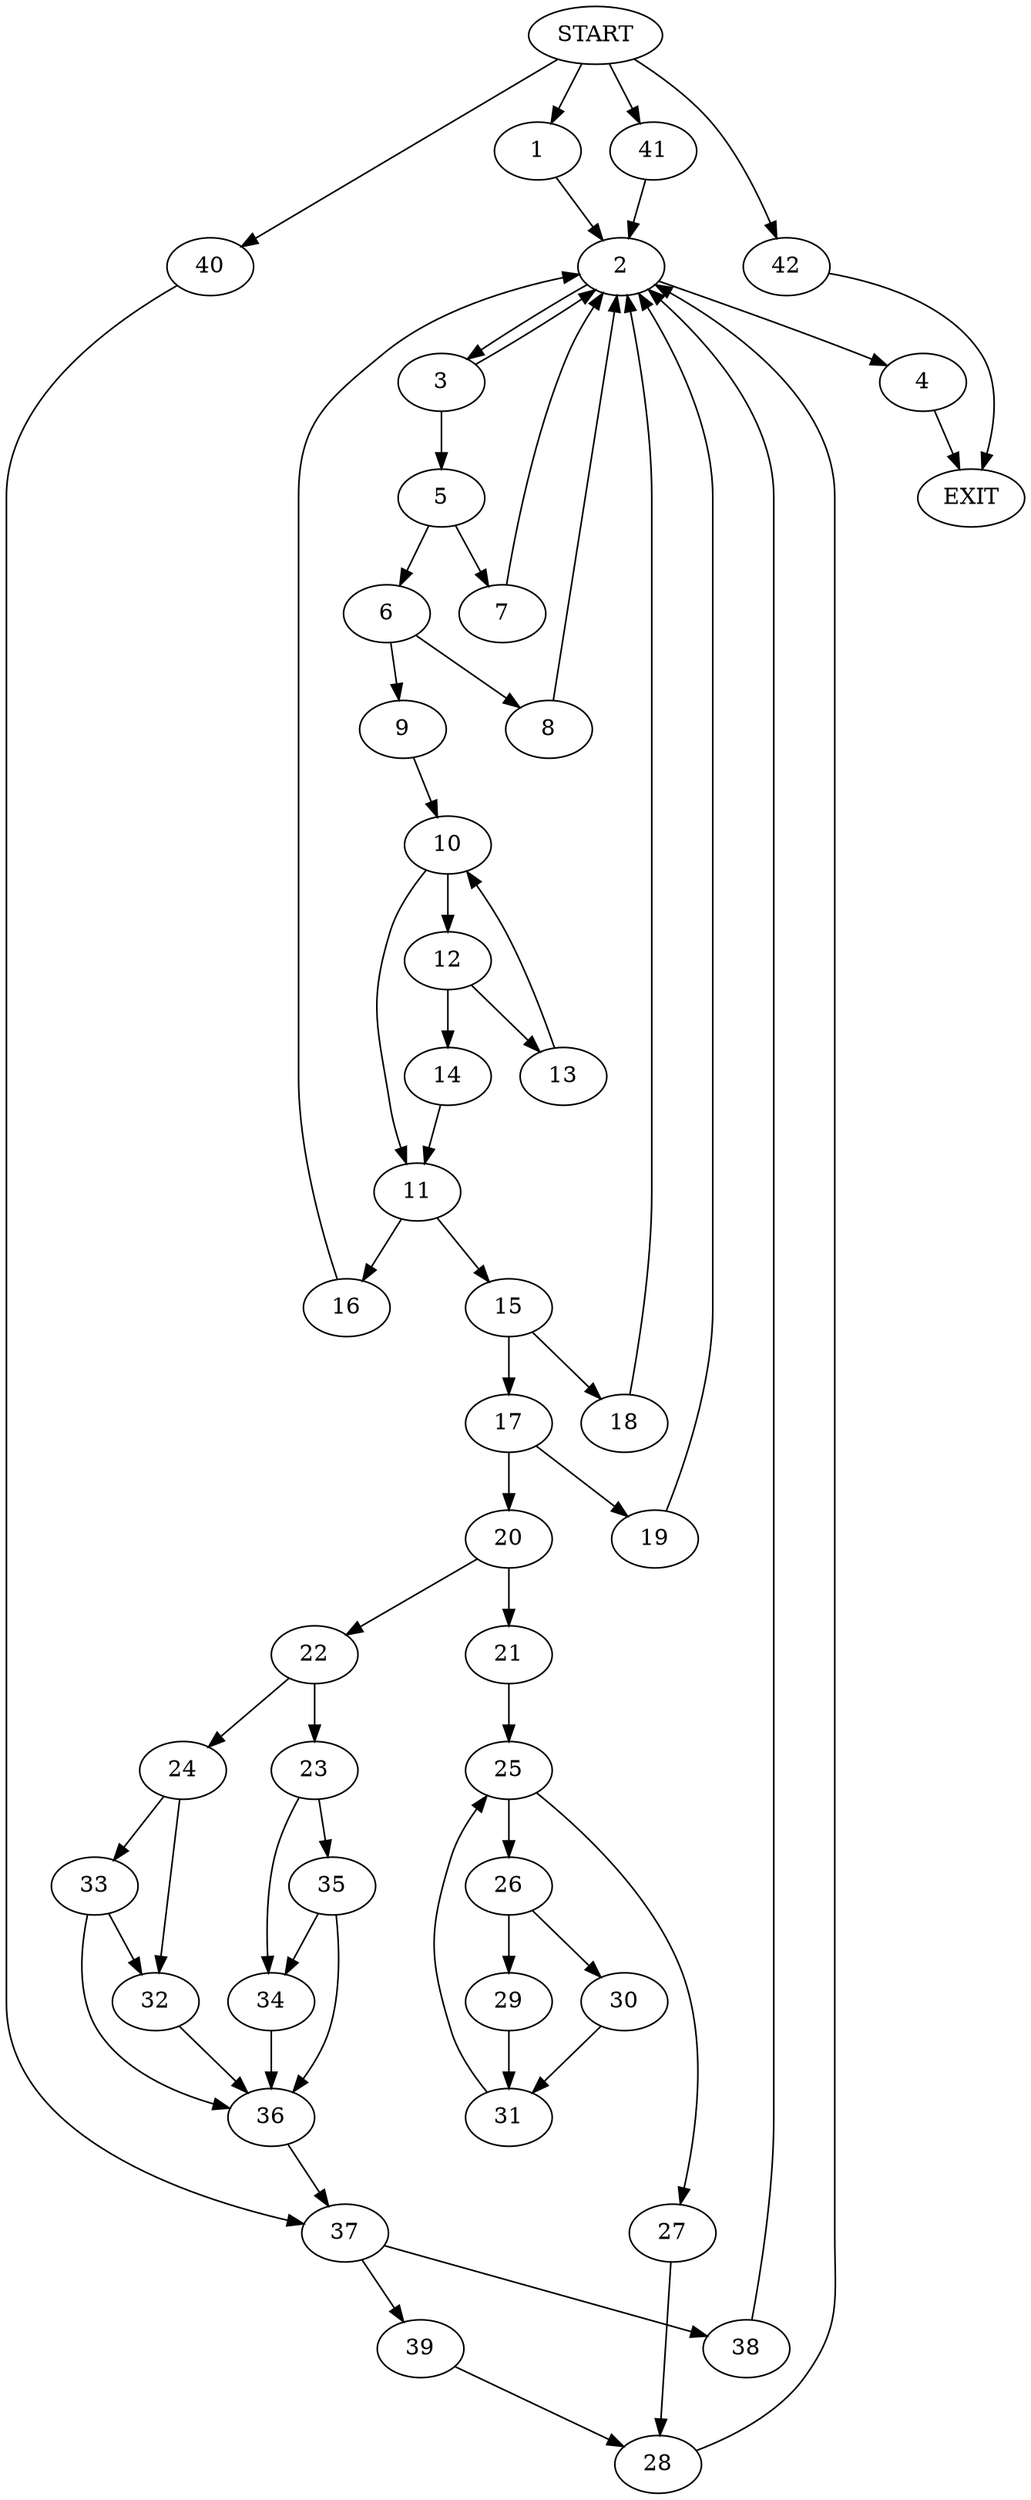 digraph {
0 [label="START"]
43 [label="EXIT"]
0 -> 1
1 -> 2
2 -> 3
2 -> 4
3 -> 5
3 -> 2
4 -> 43
5 -> 6
5 -> 7
7 -> 2
6 -> 8
6 -> 9
9 -> 10
8 -> 2
10 -> 11
10 -> 12
12 -> 13
12 -> 14
11 -> 15
11 -> 16
13 -> 10
14 -> 11
16 -> 2
15 -> 17
15 -> 18
18 -> 2
17 -> 19
17 -> 20
19 -> 2
20 -> 21
20 -> 22
22 -> 23
22 -> 24
21 -> 25
25 -> 26
25 -> 27
27 -> 28
26 -> 29
26 -> 30
29 -> 31
30 -> 31
31 -> 25
28 -> 2
24 -> 32
24 -> 33
23 -> 34
23 -> 35
32 -> 36
33 -> 36
33 -> 32
36 -> 37
35 -> 34
35 -> 36
34 -> 36
37 -> 38
37 -> 39
0 -> 40
40 -> 37
39 -> 28
38 -> 2
0 -> 41
41 -> 2
0 -> 42
42 -> 43
}
